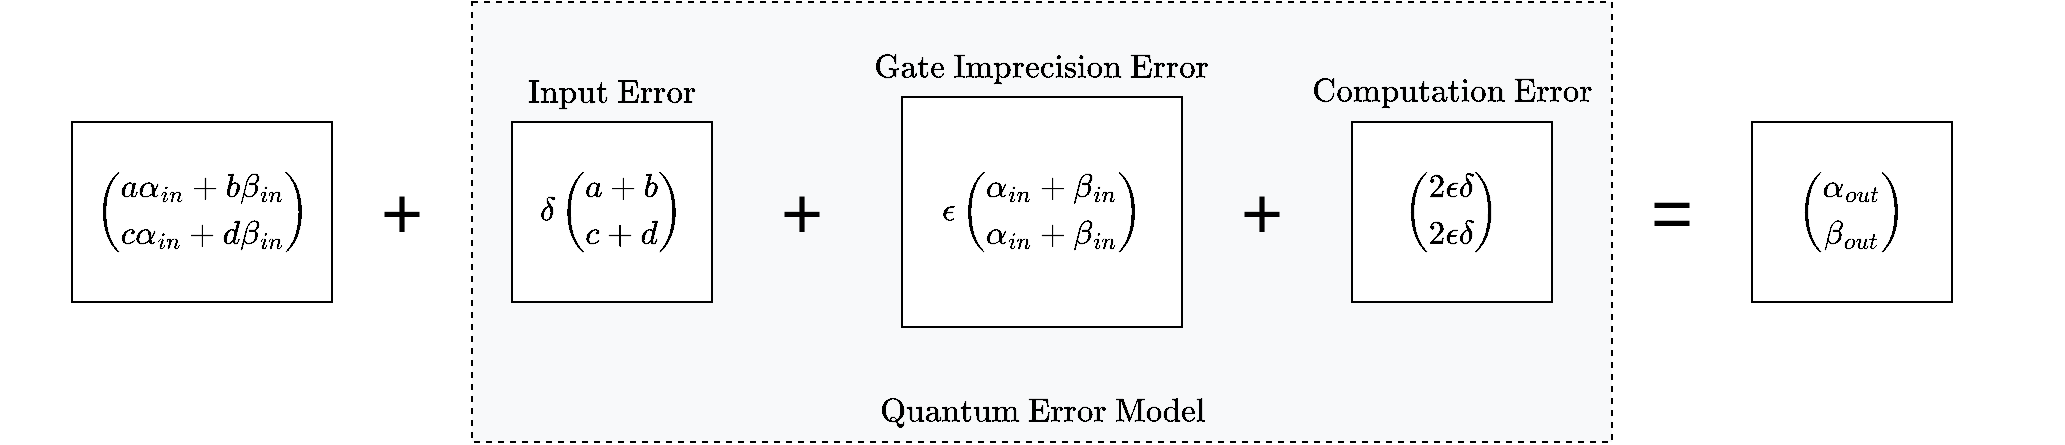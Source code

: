 <mxfile version="24.7.5">
  <diagram name="Page-1" id="HmFh_0Ie-1ioiAtABds8">
    <mxGraphModel dx="1177" dy="1395" grid="1" gridSize="10" guides="1" tooltips="1" connect="1" arrows="1" fold="1" page="1" pageScale="1" pageWidth="1169" pageHeight="827" math="1" shadow="0">
      <root>
        <mxCell id="0" />
        <mxCell id="1" parent="0" />
        <mxCell id="PbfFVqubDtyVCncIkY1j-12" value="" style="rounded=0;whiteSpace=wrap;html=1;fillColor=#F8F9FA;dashed=1" vertex="1" parent="1">
          <mxGeometry x="340" y="220" width="570" height="220" as="geometry" />
        </mxCell>
        <mxCell id="PbfFVqubDtyVCncIkY1j-2" value="&lt;font style=&quot;font-size: 14px;&quot;&gt;$$\left(\begin{matrix}a\alpha_{in} + b\beta_{in}\\ c\alpha_{in} + d\beta_{in}\end{matrix}\right)$$&lt;/font&gt;" style="rounded=0;whiteSpace=wrap;html=1;" vertex="1" parent="1">
          <mxGeometry x="140" y="280" width="130" height="90" as="geometry" />
        </mxCell>
        <mxCell id="PbfFVqubDtyVCncIkY1j-3" value="&lt;font style=&quot;font-size: 36px;&quot;&gt;+&lt;/font&gt;" style="text;html=1;align=center;verticalAlign=middle;whiteSpace=wrap;rounded=0;" vertex="1" parent="1">
          <mxGeometry x="280" y="297.5" width="50" height="55" as="geometry" />
        </mxCell>
        <mxCell id="PbfFVqubDtyVCncIkY1j-5" value="&lt;font style=&quot;font-size: 14px;&quot;&gt;$$\delta\left(\begin{matrix}a + b\\ c + d\end{matrix}\right)$$&lt;/font&gt;" style="rounded=0;whiteSpace=wrap;html=1;" vertex="1" parent="1">
          <mxGeometry x="360" y="280" width="100" height="90" as="geometry" />
        </mxCell>
        <mxCell id="PbfFVqubDtyVCncIkY1j-6" value="&lt;font style=&quot;font-size: 14px;&quot;&gt;$$\epsilon\left(\begin{matrix}\alpha_{in} + \beta_{in}\\ \alpha_{in} + \beta_{in}\end{matrix}\right)$$&lt;/font&gt;" style="rounded=0;whiteSpace=wrap;html=1;" vertex="1" parent="1">
          <mxGeometry x="555" y="267.5" width="140" height="115" as="geometry" />
        </mxCell>
        <mxCell id="PbfFVqubDtyVCncIkY1j-7" value="&lt;font style=&quot;font-size: 36px;&quot;&gt;+&lt;/font&gt;" style="text;html=1;align=center;verticalAlign=middle;whiteSpace=wrap;rounded=0;" vertex="1" parent="1">
          <mxGeometry x="480" y="297.5" width="50" height="55" as="geometry" />
        </mxCell>
        <mxCell id="PbfFVqubDtyVCncIkY1j-8" value="&lt;font style=&quot;font-size: 36px;&quot;&gt;+&lt;/font&gt;" style="text;html=1;align=center;verticalAlign=middle;whiteSpace=wrap;rounded=0;" vertex="1" parent="1">
          <mxGeometry x="710" y="297.5" width="50" height="55" as="geometry" />
        </mxCell>
        <mxCell id="PbfFVqubDtyVCncIkY1j-9" value="&lt;font style=&quot;font-size: 14px;&quot;&gt;$$\left(\begin{matrix}2\epsilon\delta\\ 2\epsilon\delta\end{matrix}\right)$$&lt;/font&gt;" style="rounded=0;whiteSpace=wrap;html=1;" vertex="1" parent="1">
          <mxGeometry x="780" y="280" width="100" height="90" as="geometry" />
        </mxCell>
        <mxCell id="PbfFVqubDtyVCncIkY1j-10" value="&lt;font style=&quot;font-size: 36px;&quot;&gt;=&lt;/font&gt;" style="text;html=1;align=center;verticalAlign=middle;whiteSpace=wrap;rounded=0;" vertex="1" parent="1">
          <mxGeometry x="915" y="297.5" width="50" height="55" as="geometry" />
        </mxCell>
        <mxCell id="PbfFVqubDtyVCncIkY1j-11" value="&lt;font style=&quot;font-size: 14px;&quot;&gt;$$\left(\begin{matrix}\alpha_{out}\\ \beta_{out}\end{matrix}\right)$$&lt;/font&gt;" style="rounded=0;whiteSpace=wrap;html=1;" vertex="1" parent="1">
          <mxGeometry x="980" y="280" width="100" height="90" as="geometry" />
        </mxCell>
        <mxCell id="PbfFVqubDtyVCncIkY1j-13" value="&lt;font style=&quot;font-size: 14px;&quot;&gt;$$\text{Input Error}$$&lt;/font&gt;" style="text;html=1;align=center;verticalAlign=middle;whiteSpace=wrap;rounded=0;" vertex="1" parent="1">
          <mxGeometry x="380" y="250" width="60" height="30" as="geometry" />
        </mxCell>
        <mxCell id="PbfFVqubDtyVCncIkY1j-15" value="&lt;font style=&quot;font-size: 14px;&quot;&gt;$$\text{Gate Imprecision Error}$$&lt;/font&gt;" style="text;html=1;align=center;verticalAlign=middle;whiteSpace=wrap;rounded=0;" vertex="1" parent="1">
          <mxGeometry x="520" y="237.5" width="210" height="30" as="geometry" />
        </mxCell>
        <mxCell id="PbfFVqubDtyVCncIkY1j-16" value="&lt;font style=&quot;font-size: 14px;&quot;&gt;$$\text{Computation Error}$$&lt;/font&gt;" style="text;html=1;align=center;verticalAlign=middle;whiteSpace=wrap;rounded=0;" vertex="1" parent="1">
          <mxGeometry x="745" y="250" width="170" height="30" as="geometry" />
        </mxCell>
        <mxCell id="PbfFVqubDtyVCncIkY1j-17" value="&lt;font style=&quot;font-size: 14px;&quot;&gt;$$\text{Quantum Error Model}$$&lt;/font&gt;" style="text;html=1;align=center;verticalAlign=middle;whiteSpace=wrap;rounded=0;" vertex="1" parent="1">
          <mxGeometry x="522.5" y="410" width="205" height="30" as="geometry" />
        </mxCell>
      </root>
    </mxGraphModel>
  </diagram>
</mxfile>
